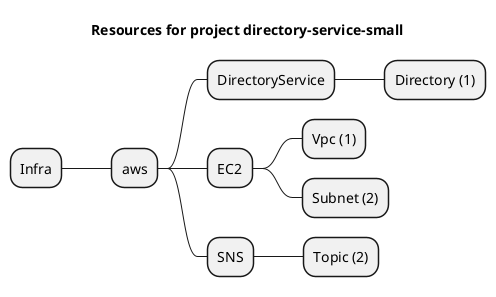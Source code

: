 @startmindmap
title Resources for project directory-service-small
skinparam monochrome true
+ Infra
++ aws
+++ DirectoryService
++++ Directory (1)
+++ EC2
++++ Vpc (1)
++++ Subnet (2)
+++ SNS
++++ Topic (2)
@endmindmap